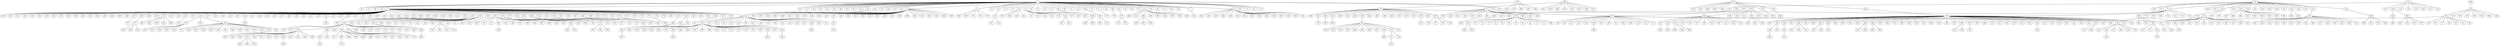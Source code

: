 graph {



	1 [height="0.05", level="1", pos="-212.56,-4733.77", width="0.05"];
	10 [level="5", pos="-392.85,-3047.82"];
	100 [level="5", pos="-8629.80,3453.91"];
	101 [level="2", pos="-8847.18,3378.76"];
	102 [level="4", pos="-6802.86,4473.80"];
	103 [height="0.05", level="1", pos="-6153.10,6937.11", width="0.05"];
	104 [height="0.05", level="1", pos="-6014.84,4728.76", width="0.05"];
	105 [level="5", pos="-7937.51,3413.40"];
	106 [level="4", pos="-8355.69,5630.92"];
	107 [level="5", pos="-9130.98,4287.27"];
	108 [level="2", pos="-6671.34,5303.92"];
	109 [height="0.05", level="1", pos="-7712.64,6612.32", width="0.05"];
	11 [height="0.05", level="1", pos="3022.58,-9598.16", width="0.05"];
	110 [level="4", pos="-7483.04,3549.37"];
	111 [height="0.05", level="1", pos="-7240.74,5854.63", width="0.05"];
	112 [height="0.05", level="1", pos="-3164.20,10621.41", width="0.05"];
	113 [height="0.05", level="1", pos="-1896.05,10585.86", width="0.05"];
	114 [height="0.05", level="1", pos="-4784.45,9989.57", width="0.05"];
	115 [level="2", pos="-2642.43,11942.78"];
	116 [level="5", pos="-3457.05,11820.62"];
	117 [level="5", pos="-3758.45,11608.81"];
	118 [level="5", pos="-4028.33,11173.63"];
	119 [level="5", pos="-2531.08,11669.32"];
	12 [level="5", pos="257.61,-2809.96"];
	120 [height="0.05", level="1", pos="-1054.66,11494.19", width="0.05"];
	121 [level="4", pos="-5076.48,3317.01"];
	122 [height="0.05", level="1", pos="-3830.86,4431.87", width="0.05"];
	123 [height="0.05", level="1", pos="-15279.58,1686.19", width="0.05"];
	124 [level="5", pos="-15356.21,-116.53"];
	125 [level="2", pos="-17264.12,-895.47"];
	126 [level="2", pos="-14440.82,534.33"];
	127 [level="5", pos="-15853.69,2774.18"];
	128 [level="2", pos="-14108.23,3242.74"];
	129 [height="0.05", level="1", pos="-13943.15,2532.05", width="0.05"];
	13 [level="5", pos="1632.41,-4704.18"];
	130 [level="5", pos="-16265.94,1063.22"];
	131 [level="2", pos="-16194.84,2340.31"];
	132 [level="5", pos="-14545.50,940.43"];
	134 [level="3", pos="-16210.88,2962.23"];
	136 [level="3", pos="-15087.88,3205.67"];
	137 [level="4", pos="-15512.05,456.64"];
	138 [level="4", pos="-16548.56,1003.15"];
	139 [level="2", pos="-15172.35,3412.64"];
	14 [height="0.05", level="1", pos="-3574.81,-3558.67", width="0.05"];
	140 [level="5", pos="-16214.66,1709.38"];
	141 [level="5", pos="-14398.73,2059.00"];
	142 [level="5", pos="-14561.62,2858.33"];
	143 [level="2", pos="-16750.37,1505.67"];
	145 [level="2", pos="-6546.91,8753.09"];
	146 [level="4", pos="-8579.68,7851.04"];
	147 [level="2", pos="-8368.51,6501.07"];
	148 [level="4", pos="-7363.92,7260.02"];
	149 [level="5", pos="-8641.25,7165.06"];
	15 [height="0.05", level="1", pos="-3430.23,-7738.92", width="0.05"];
	150 [level="5", pos="-9020.51,7560.69"];
	151 [height="0.05", level="1", pos="-8519.73,9082.43", width="0.05"];
	152 [height="0.05", level="1", pos="2233.03,5809.57", width="0.05"];
	153 [height="0.05", level="1", pos="3962.80,3750.52", width="0.05"];
	154 [level="5", pos="-1699.38,-1402.44"];
	155 [level="2", pos="-1187.31,3672.94"];
	156 [level="2", pos="1183.44,3805.99"];
	157 [level="5", pos="-1631.71,-723.96"];
	158 [level="5", pos="1556.15,1068.81"];
	159 [level="5", pos="-1111.87,503.26"];
	16 [level="2", pos="-173.34,-6927.60"];
	160 [height="0.05", level="1", pos="1886.03,3655.27", width="0.05"];
	162 [level="5", pos="-1991.13,-346.08"];
	163 [level="3", pos="579.86,-1098.41"];
	164 [level="2", pos="2088.69,516.30"];
	165 [level="4", pos="-770.70,1267.11"];
	166 [level="6", pos="-1771.05,-546.95"];
	167 [level="4", pos="-1421.41,373.06"];
	168 [height="0.05", level="1", pos="1892.89,4818.63", width="0.05"];
	169 [level="2", pos="636.88,-2234.69"];
	17 [height="0.05", level="1", pos="-1604.32,-2871.09", width="0.05"];
	170 [level="5", pos="-549.14,-1831.22"];
	171 [level="2", pos="-2730.88,152.26"];
	172 [level="2", pos="-1484.39,560.87"];
	173 [level="2", pos="2449.50,-784.13"];
	174 [height="0.05", level="1", pos="851.46,96.44", width="0.05"];
	175 [level="2", pos="-165.85,1035.03"];
	176 [level="4", pos="-951.24,555.52"];
	177 [level="5", pos="1460.81,-1068.77"];
	178 [level="4", pos="-91.55,872.72"];
	179 [level="2", pos="-1513.27,1659.93"];
	18 [level="5", pos="1144.19,-3086.39"];
	180 [level="5", pos="363.72,-1271.98"];
	181 [height="0.05", level="1", pos="-1194.76,5159.08", width="0.05"];
	182 [height="0.05", level="1", pos="-1021.31,4371.57", width="0.05"];
	183 [level="3", pos="688.87,-19.75"];
	184 [level="2", pos="-197.30,1844.04"];
	185 [level="2", pos="944.60,-402.16"];
	186 [level="2", pos="1705.60,2047.20"];
	187 [height="0.05", level="1", pos="453.76,323.50", width="0.05"];
	188 [height="0.05", level="1", pos="3003.52,3145.68", width="0.05"];
	189 [level="2", pos="1219.91,-2267.72"];
	19 [level="2", pos="-2434.55,-6214.49"];
	190 [level="5", pos="-922.12,1104.79"];
	191 [level="2", pos="608.19,-847.88"];
	192 [level="2", pos="1358.49,-79.10"];
	193 [level="2", pos="-1779.64,-530.29"];
	194 [level="2", pos="590.44,765.42"];
	195 [level="5", pos="-1441.25,-1085.06"];
	196 [level="2", pos="1120.01,-1852.22"];
	197 [level="5", pos="-402.36,1209.87"];
	198 [level="2", pos="-178.21,-1359.44"];
	199 [level="2", pos="-931.26,-1817.45"];
	2 [height="0.05", level="1", pos="-4595.82,-2729.44", width="0.05"];
	20 [height="0.05", level="1", pos="-2599.65,-5116.68", width="0.05"];
	200 [level="5", pos="-689.59,-1639.61"];
	201 [level="4", pos="-1743.53,219.39"];
	202 [level="5", pos="74.11,-1263.65"];
	203 [level="2", pos="-1006.74,455.56"];
	204 [level="3", pos="920.38,235.35"];
	205 [height="0.05", level="1", pos="1021.89,-963.11", width="0.05"];
	206 [level="2", pos="-856.36,1027.20"];
	207 [level="4", pos="-2546.13,-241.39"];
	208 [level="5", pos="-1244.52,-1604.20"];
	209 [level="3", pos="995.28,-239.03"];
	21 [level="2", pos="-2367.10,-4083.97"];
	210 [height="0.05", level="1", pos="3399.89,-413.85", width="0.05"];
	211 [level="5", pos="-1977.62,-1200.06"];
	212 [level="5", pos="-1227.22,-1529.50"];
	213 [level="2", pos="613.53,-1822.85"];
	214 [level="5", pos="-2214.59,860.40"];
	215 [level="5", pos="-387.66,-1848.63"];
	216 [height="0.05", level="1", pos="-1460.14,6012.54", width="0.05"];
	217 [level="5", pos="-1306.88,179.17"];
	218 [height="0.05", level="1", pos="-1328.25,1180.09", width="0.05"];
	219 [level="2", pos="834.77,-225.29"];
	22 [level="4", pos="-2211.35,-5549.16"];
	220 [level="5", pos="-94.51,1779.11"];
	221 [level="6", pos="36.74,-1689.67"];
	222 [level="5", pos="-1422.07,-1395.30"];
	223 [level="5", pos="532.16,-805.75"];
	224 [height="0.05", level="1", pos="579.07,-406.96", width="0.05"];
	225 [level="5", pos="455.43,315.25"];
	226 [level="5", pos="7.06,1129.09"];
	227 [level="4", pos="-374.44,1047.78"];
	228 [level="2", pos="-821.08,-2062.40"];
	229 [level="5", pos="328.85,822.28"];
	23 [height="0.05", level="1", pos="-1288.21,-9256.53", width="0.05"];
	230 [level="2", pos="-156.51,-1937.96"];
	231 [level="2", pos="-1229.81,284.46"];
	232 [height="0.05", level="1", pos="375.32,492.88", width="0.05"];
	233 [level="5", pos="-921.55,1876.38"];
	234 [level="5", pos="-2103.05,-19.15"];
	235 [level="4", pos="711.41,-488.70"];
	236 [height="0.05", level="1", pos="1679.44,214.44", width="0.05"];
	237 [level="3", pos="421.71,1160.64"];
	238 [level="5", pos="655.16,1820.73"];
	239 [level="2", pos="-1629.28,-990.49"];
	24 [level="2", pos="1630.33,-6145.67"];
	240 [level="4", pos="222.03,-1865.43"];
	241 [level="4", pos="-1346.96,-1339.70"];
	242 [level="5", pos="-1555.70,-655.22"];
	243 [level="2", pos="524.47,452.48"];
	244 [level="3", pos="1322.11,-1136.87"];
	245 [level="4", pos="460.69,952.29"];
	246 [level="5", pos="-1034.56,-1575.89"];
	247 [level="3", pos="829.74,343.04"];
	248 [height="0.05", level="1", pos="4329.94,1235.15", width="0.05"];
	249 [level="2", pos="-1722.86,-320.69"];
	25 [level="2", pos="1966.11,-5194.92"];
	250 [level="5", pos="-1019.59,643.07"];
	251 [level="3", pos="503.69,564.26"];
	252 [level="2", pos="-2377.51,-113.66"];
	254 [level="2", pos="-15837.79,7644.83"];
	255 [level="2", pos="-19512.50,7836.47"];
	256 [level="2", pos="-17490.89,5441.97"];
	257 [height="0.05", level="1", pos="-19564.39,9749.87", width="0.05"];
	258 [height="0.05", level="1", pos="-19916.71,5053.08", width="0.05"];
	259 [level="2", pos="-19036.18,5266.55"];
	26 [level="2", pos="-2627.35,-3549.66"];
	260 [level="2", pos="-16752.09,7778.36"];
	261 [level="2", pos="-18710.37,8449.22"];
	262 [height="0.05", level="1", pos="-17673.66,9224.20", width="0.05"];
	263 [level="5", pos="-18170.01,5470.08"];
	264 [level="2", pos="-17963.08,5291.27"];
	265 [level="2", pos="-20492.26,6749.94"];
	266 [level="4", pos="-16789.07,6801.77"];
	267 [height="0.05", level="1", pos="-20329.49,7367.57", width="0.05"];
	268 [level="5", pos="-17275.12,6145.57"];
	269 [level="5", pos="-19233.77,6064.50"];
	27 [level="2", pos="-1058.47,-3219.89"];
	270 [level="5", pos="-17053.71,7955.19"];
	271 [level="2", pos="-17608.70,8566.77"];
	272 [level="2", pos="-16609.48,6409.30"];
	273 [height="0.05", level="1", pos="-12671.82,-4953.51", width="0.05"];
	274 [level="2", pos="-10923.95,-5962.51"];
	275 [level="2", pos="-13473.27,-6087.09"];
	276 [level="2", pos="-13275.44,-3879.24"];
	277 [height="0.05", level="1", pos="-12460.61,-8188.07", width="0.05"];
	278 [level="5", pos="-13739.87,-5200.44"];
	279 [level="2", pos="-12313.05,-6133.18"];
	28 [height="0.05", level="1", pos="-2159.63,-2603.57", width="0.05"];
	280 [level="5", pos="-13710.44,-4538.77"];
	281 [height="0.05", level="1", pos="-12590.73,-1501.54", width="0.05"];
	282 [level="4", pos="-12254.15,-4615.77"];
	283 [height="0.05", level="1", pos="-14809.65,-4786.07", width="0.05"];
	284 [height="0.05", level="1", pos="-15833.80,11491.18", width="0.05"];
	285 [level="4", pos="-12420.21,9806.61"];
	286 [level="4", pos="-14202.03,8641.58"];
	288 [level="3", pos="-13053.56,10413.39"];
	289 [level="5", pos="-12022.70,8858.08"];
	29 [level="2", pos="2017.36,-3833.08"];
	290 [level="5", pos="-13737.90,10114.70"];
	291 [level="5", pos="-12248.72,9020.99"];
	292 [level="3", pos="-14496.86,8835.38"];
	293 [level="3", pos="-12537.18,8074.43"];
	294 [level="2", pos="-14748.71,9839.63"];
	295 [level="5", pos="-13011.11,9922.11"];
	296 [height="0.05", level="1", pos="-13774.12,11399.32", width="0.05"];
	297 [level="5", pos="-13485.94,8103.70"];
	298 [level="5", pos="-12419.17,8201.10"];
	299 [height="0.05", level="1", pos="3289.44,6734.63", width="0.05"];
	3 [height="0.05", level="1", pos="-339.55,6.82", width="0.05"];
	30 [height="0.05", level="1", pos="2131.86,-5908.78", width="0.05"];
	300 [level="5", pos="1497.13,5910.29"];
	301 [level="2", pos="3101.66,5718.74"];
	302 [level="2", pos="1976.47,6647.64"];
	303 [level="5", pos="-8552.95,-9218.87"];
	304 [height="0.05", level="1", pos="-9412.13,-9783.79", width="0.05"];
	305 [level="6", pos="-8480.50,-8862.03"];
	306 [level="2", pos="-10288.50,-7310.79"];
	307 [level="2", pos="-11452.84,-7071.33"];
	308 [level="4", pos="-12100.25,-6543.73"];
	309 [level="4", pos="-11220.45,-5474.94"];
	31 [level="2", pos="734.46,-2904.09"];
	310 [level="3", pos="-10583.79,-5636.36"];
	311 [level="4", pos="-10554.51,-6265.24"];
	313 [height="0.05", level="1", pos="-9805.74,-11769.67", width="0.05"];
	314 [level="2", pos="-10645.39,-11144.91"];
	315 [level="5", pos="-8474.19,-9448.20"];
	316 [level="5", pos="-8543.60,-10381.03"];
	317 [level="4", pos="-9159.06,-10834.45"];
	318 [level="5", pos="-10220.30,-9083.01"];
	319 [level="2", pos="-10775.02,-9539.83"];
	32 [height="0.05", level="1", pos="-1466.39,-7448.93", width="0.05"];
	320 [level="4", pos="-10358.19,-10560.61"];
	321 [level="5", pos="-9324.86,-8812.81"];
	322 [level="4", pos="-9428.53,-8712.64"];
	323 [level="2", pos="-8109.39,-10390.30"];
	324 [level="5", pos="4694.92,4482.16"];
	325 [height="0.05", level="1", pos="6723.38,1928.52", width="0.05"];
	326 [level="5", pos="5160.37,4022.24"];
	327 [level="5", pos="4351.78,4349.54"];
	328 [level="3", pos="5615.58,3373.89"];
	329 [level="2", pos="5088.96,2416.64"];
	33 [level="5", pos="827.91,-6035.25"];
	330 [level="2", pos="4118.77,2322.02"];
	331 [level="2", pos="5855.18,3217.96"];
	332 [level="4", pos="5419.78,3955.67"];
	333 [level="3", pos="3849.20,2664.72"];
	334 [level="4", pos="3675.62,4009.82"];
	335 [height="0.05", level="1", pos="5999.34,2542.88", width="0.05"];
	336 [level="2", pos="-10952.44,-1468.02"];
	337 [height="0.05", level="1", pos="-8130.88,-2566.37", width="0.05"];
	338 [level="2", pos="-10972.80,-595.50"];
	339 [level="2", pos="-12028.11,-1052.62"];
	34 [level="5", pos="-116.34,-6384.58"];
	340 [level="3", pos="-6296.03,-3024.91"];
	341 [level="3", pos="-5449.66,-3425.82"];
	342 [level="2", pos="-39.77,4945.65"];
	343 [level="2", pos="251.39,5517.38"];
	344 [level="2", pos="-6800.27,9856.17"];
	345 [level="5", pos="-5687.89,8329.41"];
	346 [level="4", pos="-5914.20,9601.04"];
	347 [level="5", pos="-7040.56,7935.74"];
	348 [level="3", pos="-7484.33,9289.52"];
	349 [level="6", pos="-6329.97,7751.27"];
	35 [height="0.05", level="1", pos="-3864.25,-4665.29", width="0.05"];
	350 [level="5", pos="-6107.33,9788.80"];
	351 [level="5", pos="-6166.68,7796.95"];
	352 [level="5", pos="-7241.95,8751.35"];
	353 [level="5", pos="-6922.01,9687.23"];
	354 [level="6", pos="-5626.84,8714.48"];
	355 [level="2", pos="5971.46,7966.83"];
	356 [level="5", pos="6928.16,6447.02"];
	357 [level="4", pos="5636.03,9629.85"];
	358 [level="4", pos="4572.38,8423.90"];
	359 [level="5", pos="6825.97,6481.97"];
	36 [height="0.05", level="1", pos="-4086.70,-6042.72", width="0.05"];
	360 [level="2", pos="7458.68,7082.15"];
	362 [level="4", pos="6108.16,6555.25"];
	363 [level="5", pos="6531.05,9299.18"];
	364 [level="4", pos="4916.25,9285.59"];
	365 [level="5", pos="5526.63,6943.91"];
	366 [level="5", pos="6229.67,6403.94"];
	367 [level="2", pos="4351.03,8597.74"];
	368 [level="5", pos="6432.30,9409.69"];
	369 [level="2", pos="7347.31,8942.95"];
	37 [height="0.05", level="1", pos="2553.22,-4530.67", width="0.05"];
	370 [level="3", pos="7289.80,7064.10"];
	371 [level="6", pos="4885.36,7666.86"];
	372 [level="5", pos="7177.68,8107.30"];
	373 [level="5", pos="5042.75,7546.80"];
	374 [level="2", pos="5391.73,10004.94"];
	375 [level="5", pos="4954.70,9075.20"];
	376 [level="2", pos="7507.66,8384.33"];
	377 [level="2", pos="-231.71,-10436.93"];
	378 [level="4", pos="216.68,-10574.30"];
	379 [level="2", pos="574.64,-10485.66"];
	38 [level="5", pos="1331.45,-3649.72"];
	380 [height="0.05", level="1", pos="291.60,6802.82", width="0.05"];
	381 [height="0.05", level="1", pos="1228.04,7569.55", width="0.05"];
	382 [level="3", pos="1034.96,7047.78"];
	383 [level="5", pos="-3439.61,-10637.79"];
	384 [level="5", pos="-2284.08,-12864.37"];
	385 [level="6", pos="-2967.42,-12815.10"];
	386 [level="5", pos="-1508.49,-12799.73"];
	387 [height="0.05", level="1", pos="-1907.39,-14013.99", width="0.05"];
	388 [level="2", pos="-165.17,-11180.19"];
	389 [height="0.05", level="1", pos="683.28,-11764.46", width="0.05"];
	39 [level="5", pos="-1522.22,-6445.53"];
	390 [level="2", pos="-3339.15,-13174.04"];
	391 [level="5", pos="-990.89,-12274.47"];
	392 [level="5", pos="-3973.90,-12016.33"];
	393 [level="5", pos="-2488.75,-9791.87"];
	394 [height="0.05", level="1", pos="-4557.91,-13429.64", width="0.05"];
	395 [level="5", pos="-416.61,-11140.64"];
	396 [level="4", pos="-1485.05,-10472.69"];
	397 [level="3", pos="-2387.99,-9946.14"];
	398 [level="2", pos="-3300.28,-9632.52"];
	399 [level="2", pos="-3998.06,-12772.58"];
	4 [height="0.05", level="1", pos="-2279.96,-11502.57", width="0.05"];
	40 [level="3", pos="-2037.70,-3256.15"];
	400 [height="0.05", level="1", pos="-35.18,-13199.02", width="0.05"];
	401 [level="2", pos="-1419.19,-13227.93"];
	402 [level="4", pos="-3133.68,-9765.76"];
	403 [level="5", pos="-1231.44,-10332.12"];
	404 [level="6", pos="-677.58,-10675.12"];
	405 [level="2", pos="-272.23,-11822.44"];
	406 [level="6", pos="-3982.36,-11944.64"];
	407 [level="2", pos="-4544.18,-10999.60"];
	408 [level="5", pos="-777.89,-10657.00"];
	409 [level="6", pos="-3483.72,-10487.02"];
	41 [height="0.05", level="1", pos="-555.98,-7319.21", width="0.05"];
	410 [level="4", pos="-3920.18,-11284.90"];
	411 [level="2", pos="-4226.97,5914.50"];
	412 [level="4", pos="-4801.83,5293.03"];
	413 [level="3", pos="-4830.75,5460.15"];
	414 [level="4", pos="-3043.20,3864.74"];
	415 [level="6", pos="-4969.85,4465.23"];
	416 [level="5", pos="-2886.58,4488.49"];
	417 [height="0.05", level="1", pos="-3536.18,6293.93", width="0.05"];
	418 [level="5", pos="-5097.92,4307.66"];
	419 [level="5", pos="-3668.07,3376.29"];
	42 [height="0.05", level="1", pos="-3183.53,-5113.60", width="0.05"];
	420 [level="5", pos="-3016.89,4855.44"];
	421 [level="5", pos="-4309.75,5932.46"];
	424 [level="5", pos="-4633.80,2874.15"];
	425 [level="5", pos="-3471.72,5507.52"];
	427 [level="4", pos="-4488.80,2975.75"];
	428 [level="2", pos="-2712.25,5221.83"];
	429 [level="4", pos="-3793.79,3030.88"];
	43 [height="0.05", level="1", pos="-2555.98,-4461.03", width="0.05"];
	431 [level="4", pos="-4976.57,3546.83"];
	432 [level="6", pos="4967.89,-6831.37"];
	433 [level="5", pos="-16557.67,11552.86"];
	434 [level="4", pos="-16641.60,11673.13"];
	435 [level="5", pos="-16253.68,12315.35"];
	436 [level="5", pos="-14949.72,11480.62"];
	437 [level="6", pos="-16006.10,10854.48"];
	438 [level="5", pos="-15089.08,11913.57"];
	439 [level="5", pos="-15836.26,10759.71"];
	44 [height="0.05", level="1", pos="-758.04,-8216.08", width="0.05"];
	440 [level="6", pos="-15802.15,12375.71"];
	442 [level="6", pos="7314.69,6311.64"];
	443 [level="2", pos="-18026.87,1290.00"];
	444 [level="6", pos="-17963.67,2362.20"];
	445 [level="4", pos="-17800.90,2637.55"];
	446 [level="5", pos="-16715.39,2152.01"];
	447 [level="6", pos="-19201.31,1852.62"];
	448 [level="5", pos="-18921.75,1820.61"];
	449 [level="5", pos="-17027.31,2597.29"];
	45 [height="0.05", level="1", pos="-5732.17,989.66", width="0.05"];
	450 [level="4", pos="-19252.25,674.07"];
	451 [level="4", pos="-18134.06,302.63"];
	452 [level="5", pos="-18628.99,2210.27"];
	453 [level="2", pos="-19896.57,1242.04"];
	454 [level="5", pos="-19542.10,1338.92"];
	455 [level="5", pos="-17165.19,2531.22"];
	456 [level="5", pos="-18865.75,693.93"];
	457 [level="4", pos="-17725.66,628.18"];
	458 [level="5", pos="-17039.83,876.72"];
	459 [level="5", pos="-22594.28,5257.14"];
	46 [height="0.05", level="1", pos="2839.95,-6827.71", width="0.05"];
	460 [level="5", pos="-22670.64,5102.03"];
	461 [level="2", pos="-22502.90,6408.43"];
	462 [level="2", pos="8539.23,-1645.98"];
	463 [level="2", pos="11407.34,-823.60"];
	464 [level="3", pos="8336.88,-3051.71"];
	465 [level="4", pos="9459.80,-2436.75"];
	466 [level="4", pos="6451.39,-1816.75"];
	467 [level="3", pos="8927.31,535.10"];
	468 [level="5", pos="7636.86,-1976.06"];
	469 [level="5", pos="9101.88,-548.99"];
	47 [level="2", pos="-2036.65,-2378.21"];
	470 [level="5", pos="10082.61,-1916.80"];
	471 [level="2", pos="9941.30,-1702.08"];
	472 [level="5", pos="8600.01,-2596.77"];
	473 [level="2", pos="9536.92,-639.55"];
	474 [level="2", pos="9969.37,-2618.64"];
	475 [level="5", pos="8090.51,-595.06"];
	476 [level="5", pos="9418.86,-849.41"];
	477 [level="3", pos="8151.04,-398.45"];
	478 [level="2", pos="-14817.30,7317.10"];
	479 [level="4", pos="-15353.44,7916.94"];
	48 [height="0.05", level="1", pos="4228.52,-3718.98", width="0.05"];
	480 [level="6", pos="-15984.76,6575.22"];
	481 [level="6", pos="-15882.55,7825.16"];
	482 [level="4", pos="-15165.95,6698.17"];
	483 [level="2", pos="-8781.89,-309.30"];
	484 [level="4", pos="-7042.26,-5074.88"];
	485 [level="5", pos="-6698.18,-914.79"];
	486 [level="2", pos="-6781.62,-4698.15"];
	487 [height="0.05", level="1", pos="-11578.56,-1865.90", width="0.05"];
	488 [level="2", pos="-8086.78,272.05"];
	489 [level="4", pos="-6750.96,-3986.86"];
	49 [level="3", pos="753.83,-2737.23"];
	490 [level="4", pos="-10032.61,-3185.75"];
	491 [level="5", pos="-9025.21,-1174.47"];
	492 [height="0.05", level="1", pos="-5582.50,-2081.37", width="0.05"];
	493 [level="2", pos="-5854.10,-1496.53"];
	494 [height="0.05", level="1", pos="-10890.47,-3630.13", width="0.05"];
	495 [level="6", pos="-7550.30,-4175.69"];
	496 [level="5", pos="-6157.39,-1716.24"];
	497 [level="2", pos="-5927.38,-2539.31"];
	498 [level="5", pos="-9491.47,-1507.79"];
	499 [level="2", pos="-7650.63,-235.89"];
	5 [level="2", pos="-752.06,-2619.86"];
	50 [height="0.05", level="1", pos="-3346.03,-2785.16", width="0.05"];
	500 [level="3", pos="-6292.16,-2968.45"];
	501 [level="5", pos="-9592.71,-3634.80"];
	502 [height="0.05", level="1", pos="-8463.31,-5318.66", width="0.05"];
	503 [height="0.05", level="1", pos="-10386.46,-1598.79", width="0.05"];
	504 [height="0.05", level="1", pos="-5677.24,-4238.02", width="0.05"];
	505 [level="4", pos="-9333.63,-4092.25"];
	506 [height="0.05", level="1", pos="-4986.14,-4825.74", width="0.05"];
	507 [height="0.05", level="1", pos="-9860.59,-5059.91", width="0.05"];
	508 [level="4", pos="-8679.53,-422.18"];
	509 [height="0.05", level="1", pos="-5766.65,-2588.93", width="0.05"];
	51 [height="0.05", level="1", pos="-2838.51,-6604.49", width="0.05"];
	510 [level="5", pos="-7935.31,-4318.88"];
	511 [level="5", pos="-8845.78,-4356.37"];
	512 [level="2", pos="-6330.11,-4288.61"];
	513 [height="0.05", level="1", pos="-6844.21,-164.52", width="0.05"];
	514 [level="2", pos="-9100.23,-4726.79"];
	515 [height="0.05", level="1", pos="-6842.71,-4510.97", width="0.05"];
	516 [height="0.05", level="1", pos="-8007.09,-6395.48", width="0.05"];
	517 [level="2", pos="-10412.85,-2572.73"];
	518 [level="2", pos="-6192.06,-3454.34"];
	519 [level="2", pos="-6919.35,-441.11"];
	52 [height="0.05", level="1", pos="-2518.43,-2948.61", width="0.05"];
	520 [level="5", pos="-8195.03,-506.39"];
	521 [level="4", pos="-8464.62,-4616.49"];
	522 [height="0.05", level="1", pos="-10296.02,-604.16", width="0.05"];
	523 [level="5", pos="-7670.24,-788.24"];
	524 [level="5", pos="-6526.19,-809.22"];
	525 [level="2", pos="-10029.46,-3802.53"];
	526 [level="5", pos="-6357.60,-1246.60"];
	527 [level="5", pos="-6067.86,-2106.68"];
	528 [level="2", pos="-6291.90,-1255.35"];
	529 [level="5", pos="-9965.10,-2665.44"];
	53 [level="4", pos="130.96,-3045.19"];
	530 [level="6", pos="-20291.59,9950.43"];
	532 [level="4", pos="-9225.26,8518.83"];
	535 [level="5", pos="-1992.88,-1487.95"];
	536 [height="0.05", level="1", pos="2511.30,9452.56", width="0.05"];
	537 [level="4", pos="1373.83,9453.32"];
	538 [level="5", pos="3498.56,9350.33"];
	539 [level="2", pos="1995.65,10948.84"];
	54 [height="0.05", level="1", pos="-1068.80,-3126.70", width="0.05"];
	540 [level="6", pos="2362.53,8427.53"];
	541 [level="3", pos="1335.76,9296.18"];
	542 [level="2", pos="3836.10,9859.15"];
	543 [level="4", pos="2391.81,10679.49"];
	544 [height="0.05", level="1", pos="3750.87,7897.84", width="0.05"];
	545 [level="2", pos="3720.16,8927.20"];
	546 [level="3", pos="2207.24,8362.80"];
	547 [level="3", pos="3453.48,10558.80"];
	548 [level="2", pos="3312.85,8250.31"];
	549 [level="5", pos="3295.71,10539.37"];
	55 [height="0.05", level="1", pos="2067.83,-2930.42", width="0.05"];
	551 [level="5", pos="1842.04,10241.48"];
	552 [level="4", pos="-1965.33,6385.50"];
	553 [level="5", pos="-2268.29,6128.03"];
	554 [level="6", pos="-2390.53,6995.58"];
	555 [level="5", pos="-1296.92,6789.95"];
	556 [level="4", pos="-2485.09,6191.54"];
	557 [level="5", pos="-2088.58,7213.68"];
	558 [level="4", pos="4563.38,-3749.32"];
	56 [level="2", pos="-3362.65,-4733.61"];
	561 [level="6", pos="4841.62,-3657.69"];
	562 [level="5", pos="4973.68,-3057.36"];
	563 [level="5", pos="-13713.65,-6648.73"];
	564 [level="4", pos="-1911.72,3026.59"];
	565 [level="5", pos="-1067.47,3254.24"];
	566 [level="6", pos="-1508.91,4501.29"];
	567 [level="4", pos="-2426.73,3518.83"];
	568 [level="6", pos="-2318.75,4150.43"];
	569 [level="4", pos="-1572.81,2821.29"];
	57 [level="2", pos="-1881.24,-6780.27"];
	570 [level="5", pos="-2466.54,3629.64"];
	571 [level="6", pos="-2129.80,4173.43"];
	574 [level="6", pos="-7583.61,-13162.42"];
	575 [level="5", pos="-15203.73,-707.19"];
	577 [level="4", pos="-1037.49,-2525.51"];
	578 [level="6", pos="-15432.83,-340.32"];
	579 [level="6", pos="-14605.02,-67.06"];
	58 [level="3", pos="-872.56,-3038.95"];
	581 [level="5", pos="-5525.33,-5420.68"];
	583 [level="4", pos="-17749.74,-171.37"];
	584 [level="6", pos="-17950.43,-1210.39"];
	585 [level="5", pos="-16910.43,-28.90"];
	586 [level="5", pos="-17101.93,-1573.74"];
	587 [level="5", pos="-16461.85,-681.66"];
	588 [level="4", pos="-18090.66,-941.23"];
	589 [level="5", pos="-17481.79,-1732.97"];
	59 [height="0.05", level="1", pos="3068.45,-3572.21", width="0.05"];
	590 [level="6", pos="-16621.65,-1407.70"];
	591 [level="2", pos="-18175.35,-462.61"];
	592 [level="4", pos="4758.52,-5656.86"];
	593 [level="6", pos="5533.35,-5945.84"];
	595 [level="5", pos="6582.44,-6983.41"];
	596 [level="5", pos="6266.86,-5956.16"];
	597 [level="2", pos="6977.74,-6368.93"];
	598 [level="4", pos="6254.99,-7216.02"];
	599 [level="2", pos="6675.39,-5826.99"];
	6 [height="0.05", level="1", pos="5722.00,-6407.74", width="0.05"];
	60 [level="3", pos="1279.09,-3015.79"];
	600 [level="5", pos="5302.90,-7202.04"];
	601 [level="3", pos="-527.85,-2430.31"];
	602 [level="5", pos="866.62,4833.48"];
	603 [level="6", pos="1052.63,4647.84"];
	604 [level="2", pos="-62.58,3710.54"];
	605 [level="5", pos="487.54,3334.17"];
	606 [level="5", pos="1055.86,3444.07"];
	607 [level="5", pos="439.14,4354.36"];
	608 [level="2", pos="183.12,3920.42"];
	609 [level="5", pos="-12025.87,9912.11"];
	61 [level="2", pos="-3767.41,-2058.24"];
	610 [level="5", pos="-4021.60,-3762.65"];
	611 [level="5", pos="-4187.96,-3958.85"];
	613 [level="6", pos="-3792.62,-4056.32"];
	615 [level="3", pos="11979.49,845.08"];
	616 [level="5", pos="12295.45,-427.70"];
	617 [level="2", pos="12635.98,-1022.52"];
	618 [level="5", pos="10731.48,40.30"];
	619 [level="5", pos="10317.70,-563.92"];
	62 [level="5", pos="-5413.93,-2631.25"];
	620 [level="4", pos="10948.56,313.21"];
	621 [level="4", pos="11736.47,-1621.17"];
	622 [level="5", pos="11935.31,-1559.78"];
	623 [level="5", pos="10851.10,-1353.70"];
	624 [level="5", pos="10352.52,-465.27"];
	625 [level="5", pos="12134.60,-277.66"];
	626 [level="5", pos="11230.68,399.75"];
	628 [level="3", pos="-1462.06,12881.43"];
	629 [level="3", pos="-1437.10,12467.42"];
	63 [height="0.05", level="1", pos="-5123.00,-170.27", width="0.05"];
	631 [level="3", pos="8789.63,-3394.73"];
	632 [level="3", pos="7479.71,-3374.23"];
	633 [level="2", pos="-20209.25,8411.83"];
	634 [level="6", pos="920.71,-7879.50"];
	635 [level="5", pos="-82.34,-9427.51"];
	636 [level="6", pos="812.68,-9923.72"];
	638 [level="6", pos="1898.28,-9283.98"];
	64 [level="3", pos="-4012.39,-2484.81"];
	640 [level="5", pos="1593.79,-9920.77"];
	641 [level="6", pos="1554.95,-8310.00"];
	642 [level="5", pos="-544.78,-8860.97"];
	643 [level="6", pos="1792.10,-9119.88"];
	644 [level="5", pos="507.64,-9799.76"];
	645 [level="5", pos="256.79,-8255.29"];
	647 [level="5", pos="1499.41,-9918.21"];
	649 [level="4", pos="-126.33,-8184.90"];
	65 [level="2", pos="-4627.95,-3718.95"];
	650 [level="6", pos="-415.92,-8782.52"];
	651 [level="5", pos="1563.51,-8147.77"];
	652 [level="4", pos="-316.75,-9419.97"];
	654 [level="6", pos="-11248.42,-7490.41"];
	655 [level="5", pos="-10302.24,-7758.26"];
	656 [level="5", pos="-9862.76,-7101.63"];
	657 [level="5", pos="5031.10,-5036.01"];
	658 [level="6", pos="3990.68,-5614.92"];
	659 [level="4", pos="5183.51,-5187.09"];
	66 [height="0.05", level="1", pos="-6457.07,1018.56", width="0.05"];
	660 [level="4", pos="-12347.44,2104.38"];
	661 [level="4", pos="-12918.37,2357.42"];
	662 [level="5", pos="-12348.91,2439.49"];
	663 [level="5", pos="-12810.56,1614.88"];
	664 [level="6", pos="2007.39,1448.39"];
	665 [level="4", pos="5465.54,-1828.63"];
	666 [level="5", pos="6272.96,-2436.85"];
	667 [level="5", pos="5711.53,-1602.78"];
	668 [level="5", pos="6343.03,-1086.65"];
	669 [level="5", pos="6780.44,-1188.57"];
	67 [height="0.05", level="1", pos="-4733.38,-834.35", width="0.05"];
	670 [level="5", pos="6006.33,-2493.46"];
	671 [level="5", pos="7009.95,-2109.43"];
	673 [level="5", pos="-4804.22,-10633.86"];
	674 [level="5", pos="-5103.93,-10364.66"];
	675 [level="6", pos="-15626.70,-854.00"];
	677 [level="5", pos="-1359.22,-2037.81"];
	678 [level="5", pos="-1085.58,-2224.21"];
	679 [level="5", pos="-1674.15,-1887.09"];
	68 [height="0.05", level="1", pos="-4256.48,-1371.15", width="0.05"];
	680 [level="6", pos="-1186.04,-2330.63"];
	681 [level="5", pos="11428.56,1478.62"];
	682 [level="4", pos="12409.94,789.54"];
	683 [level="3", pos="12292.12,1476.16"];
	684 [level="5", pos="-10940.47,-11124.41"];
	685 [level="6", pos="-10208.82,-12319.05"];
	686 [level="5", pos="-11090.06,-11474.76"];
	689 [level="4", pos="2589.92,7231.45"];
	69 [height="0.05", level="1", pos="-11830.58,4321.85", width="0.05"];
	690 [level="5", pos="3364.53,6730.13"];
	692 [level="5", pos="2494.96,7259.45"];
	694 [level="2", pos="2876.79,-7815.91"];
	695 [level="2", pos="3828.55,-8270.87"];
	696 [level="5", pos="4480.53,-7276.54"];
	699 [level="5", pos="-405.43,8116.23"];
	7 [level="3", pos="-763.96,-2435.23"];
	70 [height="0.05", level="1", pos="-18171.76,6883.96", width="0.05"];
	701 [level="6", pos="8508.10,137.66"];
	702 [level="5", pos="8899.09,1112.48"];
	703 [level="5", pos="8670.96,1111.05"];
	704 [level="5", pos="9876.29,111.36"];
	706 [level="5", pos="9573.33,914.32"];
	707 [level="4", pos="-10443.50,1594.88"];
	708 [level="5", pos="-10485.87,785.22"];
	709 [level="5", pos="-11177.42,2207.14"];
	71 [height="0.05", level="1", pos="-13486.52,9070.66", width="0.05"];
	710 [level="6", pos="-11363.01,376.57"];
	712 [level="6", pos="-10473.23,1698.72"];
	713 [level="5", pos="-11965.26,1942.56"];
	714 [level="5", pos="-11895.16,523.93"];
	715 [level="3", pos="-21644.67,5106.82"];
	716 [level="5", pos="-21926.09,4736.72"];
	717 [level="5", pos="-21017.93,4383.23"];
	718 [level="5", pos="2325.72,3214.18"];
	719 [level="6", pos="2005.99,2976.56"];
	72 [height="0.05", level="1", pos="-11248.42,1237.80", width="0.05"];
	720 [level="5", pos="2581.19,3957.27"];
	721 [level="6", pos="1566.97,3653.93"];
	723 [level="6", pos="1927.84,4227.66"];
	724 [level="5", pos="2498.16,4163.63"];
	725 [level="5", pos="-1545.64,9007.48"];
	728 [level="6", pos="-8097.12,-6586.69"];
	729 [level="5", pos="-12969.09,2584.22"];
	73 [level="2", pos="-11301.55,2919.70"];
	730 [level="5", pos="-13429.72,1706.05"];
	731 [level="5", pos="-13347.63,2376.22"];
	733 [level="6", pos="-6449.58,-482.51"];
	734 [level="6", pos="-9830.19,-5318.18"];
	735 [level="6", pos="-22646.36,7057.99"];
	736 [level="5", pos="-19126.16,9812.28"];
	737 [level="5", pos="-19535.46,10293.13"];
	738 [level="6", pos="-20382.46,9233.87"];
	739 [level="6", pos="-3249.47,-2547.66"];
	74 [level="3", pos="-12909.59,3799.75"];
	740 [level="5", pos="6112.18,1292.91"];
	741 [level="5", pos="6822.10,1264.35"];
	742 [level="5", pos="6771.75,2322.34"];
	744 [level="5", pos="7215.70,1807.39"];
	75 [height="0.05", level="1", pos="-10584.86,6094.72", width="0.05"];
	750 [level="6", pos="-6147.81,-4937.90"];
	751 [level="5", pos="-6920.84,-5674.40"];
	752 [level="6", pos="-7205.21,-5331.38"];
	755 [level="5", pos="-823.44,9705.97"];
	756 [level="6", pos="-1454.30,2220.94"];
	757 [level="5", pos="-3091.11,-302.63"];
	758 [level="5", pos="2006.64,2907.57"];
	759 [level="6", pos="2454.01,3403.92"];
	76 [level="2", pos="-10803.51,5144.61"];
	760 [level="5", pos="2634.15,3506.31"];
	762 [level="6", pos="4189.11,7975.89"];
	764 [level="6", pos="-5801.97,3574.54"];
	767 [level="6", pos="3542.71,-9643.43"];
	768 [level="5", pos="2910.06,-10297.69"];
	769 [level="4", pos="3591.49,-9818.77"];
	77 [height="0.05", level="1", pos="-11945.54,6342.64", width="0.05"];
	770 [level="5", pos="2932.21,-9009.52"];
	771 [level="6", pos="2252.45,-10024.78"];
	775 [level="6", pos="2639.19,253.10"];
	776 [level="5", pos="5199.36,-1901.65"];
	779 [level="5", pos="-18874.66,4816.55"];
	78 [level="5", pos="-10818.97,4114.03"];
	781 [level="5", pos="-0.69,3782.62"];
	782 [level="5", pos="-80.32,3281.57"];
	785 [level="6", pos="2180.34,198.37"];
	786 [level="6", pos="7709.10,-4949.71"];
	787 [level="5", pos="-13026.44,3083.71"];
	788 [level="5", pos="-1946.23,2935.11"];
	789 [level="6", pos="-16555.50,7977.33"];
	79 [height="0.05", level="1", pos="-14052.93,4588.06", width="0.05"];
	791 [level="6", pos="-5370.13,-3337.76"];
	795 [level="6", pos="-11618.80,-2950.14"];
	796 [level="6", pos="-11853.41,-2227.47"];
	797 [level="6", pos="-8008.14,466.74"];
	798 [level="5", pos="-7708.81,9373.73"];
	8 [level="4", pos="-1233.99,-6734.18"];
	80 [level="2", pos="-10282.52,2712.15"];
	800 [level="6", pos="-18591.52,8805.61"];
	802 [level="5", pos="2455.14,4535.04"];
	803 [level="6", pos="2253.42,5210.41"];
	807 [level="6", pos="-3833.91,-7809.33"];
	809 [level="5", pos="-3606.05,-7372.38"];
	81 [level="4", pos="-12833.71,5016.36"];
	810 [level="5", pos="-3428.94,-8334.48"];
	811 [level="5", pos="-2857.93,-8162.88"];
	815 [level="5", pos="1878.66,11165.47"];
	819 [level="5", pos="-21097.79,4247.16"];
	82 [level="2", pos="-10383.76,2979.15"];
	820 [level="6", pos="-12023.51,-217.55"];
	822 [level="5", pos="-14290.54,3596.53"];
	823 [level="6", pos="-13761.53,3429.31"];
	824 [level="6", pos="-6239.78,3074.23"];
	825 [level="6", pos="3519.60,-6424.34"];
	826 [level="6", pos="-13414.30,-2888.91"];
	83 [height="0.05", level="1", pos="-9159.05,9902.66", width="0.05"];
	830 [level="2", pos="-23955.94,6485.09"];
	833 [level="4", pos="-23098.74,5554.14"];
	836 [level="5", pos="-1557.09,-1740.07"];
	837 [level="5", pos="-5717.48,-1749.89"];
	839 [level="5", pos="-5747.22,-1032.45"];
	84 [level="5", pos="-12547.92,3404.30"];
	841 [level="5", pos="-2105.88,-1356.37"];
	843 [level="6", pos="4770.66,9457.14"];
	848 [level="5", pos="-10823.21,-4117.50"];
	849 [level="5", pos="-11095.41,-3787.75"];
	85 [height="0.05", level="1", pos="-3808.43,7884.30", width="0.05"];
	856 [level="6", pos="1802.66,-1385.93"];
	86 [level="2", pos="-3719.71,7109.51"];
	860 [level="5", pos="2734.24,-1072.31"];
	862 [level="5", pos="-12355.12,12106.43"];
	863 [level="2", pos="-13184.54,12211.77"];
	868 [level="2", pos="-254.51,11537.92"];
	869 [level="4", pos="-310.77,11992.41"];
	87 [level="5", pos="-3357.17,7723.44"];
	870 [level="5", pos="-649.46,10830.89"];
	871 [level="2", pos="488.19,12116.20"];
	872 [level="2", pos="457.37,11099.46"];
	873 [level="5", pos="-942.35,9685.95"];
	874 [level="5", pos="-2650.24,1143.42"];
	875 [level="3", pos="-23669.39,6628.55"];
	88 [height="0.05", level="1", pos="-5241.00,8603.14", width="0.05"];
	886 [level="3", pos="-17418.62,4220.21"];
	889 [level="3", pos="-17176.11,3707.48"];
	89 [level="3", pos="-4380.37,8776.15"];
	893 [level="5", pos="-15636.58,9611.69"];
	899 [level="5", pos="-2788.11,-836.88"];
	9 [height="0.05", level="1", pos="876.18,-8837.94", width="0.05"];
	90 [height="0.05", level="1", pos="-763.07,8946.12", width="0.05"];
	903 [level="6", pos="-528.33,4875.52"];
	908 [level="6", pos="-6115.11,5186.73"];
	91 [level="5", pos="-4861.23,7870.86"];
	911 [level="6", pos="1760.76,2379.92"];
	915 [level="3", pos="-16691.15,4532.72"];
	92 [height="0.05", level="1", pos="-3545.86,9297.56", width="0.05"];
	93 [height="0.05", level="1", pos="-6063.25,3581.01", width="0.05"];
	930 [level="6", pos="10778.47,601.92"];
	936 [level="6", pos="-4781.86,-5280.99"];
	94 [height="0.05", level="1", pos="-2667.74,8915.60", width="0.05"];
	941 [level="5", pos="-7072.68,884.89"];
	943 [level="5", pos="-1912.25,5750.52"];
	944 [level="5", pos="-21833.26,6788.69"];
	947 [level="3", pos="26.63,9475.61"];
	948 [level="5", pos="-21446.77,5796.61"];
	949 [level="2", pos="-23856.16,5926.98"];
	95 [height="0.05", level="1", pos="-8040.90,4477.92", width="0.05"];
	950 [level="4", pos="-22997.40,7266.68"];
	951 [level="4", pos="-21497.48,5923.59"];
	953 [level="6", pos="173.03,9149.53"];
	954 [height="0.05", level="1", pos="-921.31,7758.97", width="0.05"];
	955 [level="5", pos="-1121.46,8162.26"];
	957 [level="6", pos="604.48,5976.72"];
	96 [height="0.05", level="1", pos="-7770.90,7445.17", width="0.05"];
	966 [level="5", pos="-2581.52,-1039.85"];
	967 [level="5", pos="-2260.06,-610.71"];
	969 [level="5", pos="-2542.02,-714.61"];
	97 [level="5", pos="-8892.29,5001.14"];
	975 [level="2", pos="-12791.83,13002.17"];
	979 [level="5", pos="-17339.28,3650.50"];
	98 [height="0.05", level="1", pos="-6135.74,5883.36", width="0.05"];
	980 [level="5", pos="-2580.29,5571.62"];
	981 [level="5", pos="-6661.35,690.73"];
	984 [level="5", pos="-5869.98,-869.82"];
	986 [level="5", pos="-16040.98,3886.78"];
	99 [height="0.05", level="1", pos="-9706.29,4755.94", width="0.05"];
	3 -- 174 [ ];
	3 -- 175 [ ];
	3 -- 176 [ ];
	3 -- 177 [ ];
	3 -- 178 [ ];
	3 -- 179 [ ];
	3 -- 180 [ ];
	3 -- 181 [ ];
	3 -- 182 [ ];
	3 -- 183 [ ];
	1 -- 19 [ ];
	3 -- 184 [ ];
	3 -- 185 [ ];
	3 -- 186 [ ];
	3 -- 187 [ ];
	3 -- 188 [ ];
	3 -- 189 [ ];
	3 -- 190 [ ];
	3 -- 191 [ ];
	3 -- 192 [ ];
	3 -- 193 [ ];
	1 -- 2 [ ];
	3 -- 194 [ ];
	3 -- 195 [ ];
	3 -- 196 [ ];
	3 -- 197 [ ];
	3 -- 198 [ ];
	3 -- 199 [ ];
	3 -- 200 [ ];
	3 -- 201 [ ];
	3 -- 202 [ ];
	3 -- 203 [ ];
	1 -- 20 [ ];
	3 -- 204 [ ];
	3 -- 205 [ ];
	3 -- 206 [ ];
	3 -- 207 [ ];
	3 -- 208 [ ];
	3 -- 209 [ ];
	3 -- 210 [ ];
	3 -- 211 [ ];
	3 -- 212 [ ];
	3 -- 213 [ ];
	1 -- 21 [ ];
	3 -- 214 [ ];
	3 -- 215 [ ];
	3 -- 216 [ ];
	3 -- 217 [ ];
	3 -- 218 [ ];
	3 -- 219 [ ];
	3 -- 220 [ ];
	3 -- 222 [ ];
	3 -- 223 [ ];
	3 -- 224 [ ];
	1 -- 22 [ ];
	3 -- 225 [ ];
	3 -- 226 [ ];
	3 -- 227 [ ];
	3 -- 228 [ ];
	3 -- 229 [ ];
	3 -- 230 [ ];
	3 -- 231 [ ];
	3 -- 232 [ ];
	3 -- 233 [ ];
	3 -- 234 [ ];
	1 -- 23 [ ];
	3 -- 235 [ ];
	3 -- 236 [ ];
	3 -- 237 [ ];
	3 -- 238 [ ];
	3 -- 239 [ ];
	3 -- 240 [ ];
	3 -- 241 [ ];
	3 -- 242 [ ];
	3 -- 243 [ ];
	3 -- 244 [ ];
	1 -- 24 [ ];
	3 -- 245 [ ];
	3 -- 246 [ ];
	3 -- 247 [ ];
	3 -- 248 [ ];
	3 -- 249 [ ];
	3 -- 250 [ ];
	3 -- 251 [ ];
	3 -- 252 [ ];
	3 -- 166 [ ];
	3 -- 221 [ ];
	1 -- 25 [ ];
	4 -- 383 [ ];
	4 -- 384 [ ];
	4 -- 386 [ ];
	4 -- 387 [ ];
	4 -- 388 [ ];
	4 -- 389 [ ];
	4 -- 390 [ ];
	4 -- 391 [ ];
	4 -- 392 [ ];
	4 -- 393 [ ];
	1 -- 26 [ ];
	4 -- 394 [ ];
	4 -- 395 [ ];
	4 -- 396 [ ];
	4 -- 397 [ ];
	4 -- 398 [ ];
	4 -- 399 [ ];
	4 -- 400 [ ];
	4 -- 401 [ ];
	4 -- 402 [ ];
	4 -- 403 [ ];
	1 -- 27 [ ];
	1 -- 10 [ ];
	4 -- 405 [ ];
	4 -- 407 [ ];
	4 -- 408 [ ];
	4 -- 410 [ ];
	4 -- 409 [ ];
	4 -- 406 [ ];
	4 -- 385 [ ];
	4 -- 404 [ ];
	45 -- 69 [ ];
	46 -- 694 [ ];
	1 -- 28 [ ];
	46 -- 825 [ ];
	48 -- 558 [ ];
	5 -- 577 [ ];
	50 -- 739 [ ];
	54 -- 95 [ ];
	6 -- 592 [ ];
	6 -- 595 [ ];
	6 -- 596 [ ];
	6 -- 597 [ ];
	6 -- 598 [ ];
	1 -- 29 [ ];
	6 -- 599 [ ];
	6 -- 600 [ ];
	6 -- 593 [ ];
	6 -- 432 [ ];
	7 -- 601 [ ];
	9 -- 635 [ ];
	9 -- 640 [ ];
	9 -- 642 [ ];
	9 -- 644 [ ];
	9 -- 645 [ ];
	1 -- 3 [ ];
	9 -- 647 [ ];
	9 -- 649 [ ];
	9 -- 651 [ ];
	9 -- 652 [ ];
	9 -- 643 [ ];
	9 -- 636 [ ];
	9 -- 641 [ ];
	9 -- 638 [ ];
	9 -- 634 [ ];
	9 -- 650 [ ];
	1 -- 30 [ ];
	100 -- 95 [ ];
	95 -- 101 [ ];
	95 -- 102 [ ];
	95 -- 103 [ ];
	95 -- 104 [ ];
	95 -- 105 [ ];
	95 -- 106 [ ];
	95 -- 107 [ ];
	95 -- 108 [ ];
	95 -- 109 [ ];
	1 -- 31 [ ];
	95 -- 110 [ ];
	95 -- 111 [ ];
	95 -- 96 [ ];
	95 -- 93 [ ];
	95 -- 97 [ ];
	95 -- 98 [ ];
	95 -- 99 [ ];
	104 -- 908 [ ];
	112 -- 113 [ ];
	112 -- 114 [ ];
	1 -- 32 [ ];
	112 -- 115 [ ];
	112 -- 116 [ ];
	112 -- 117 [ ];
	112 -- 118 [ ];
	112 -- 119 [ ];
	112 -- 120 [ ];
	112 -- 83 [ ];
	120 -- 629 [ ];
	120 -- 868 [ ];
	83 -- 69 [ ];
	1 -- 33 [ ];
	629 -- 628 [ ];
	868 -- 869 [ ];
	868 -- 870 [ ];
	868 -- 871 [ ];
	868 -- 872 [ ];
	121 -- 122 [ ];
	122 -- 411 [ ];
	122 -- 412 [ ];
	122 -- 413 [ ];
	122 -- 414 [ ];
	1 -- 34 [ ];
	122 -- 416 [ ];
	122 -- 417 [ ];
	122 -- 418 [ ];
	122 -- 419 [ ];
	122 -- 420 [ ];
	122 -- 421 [ ];
	122 -- 424 [ ];
	122 -- 425 [ ];
	122 -- 427 [ ];
	122 -- 428 [ ];
	1 -- 35 [ ];
	122 -- 429 [ ];
	122 -- 431 [ ];
	122 -- 415 [ ];
	428 -- 980 [ ];
	123 -- 124 [ ];
	123 -- 125 [ ];
	123 -- 126 [ ];
	123 -- 127 [ ];
	123 -- 128 [ ];
	123 -- 129 [ ];
	1 -- 36 [ ];
	1 -- 11 [ ];
	123 -- 130 [ ];
	123 -- 131 [ ];
	123 -- 132 [ ];
	123 -- 134 [ ];
	123 -- 136 [ ];
	123 -- 137 [ ];
	123 -- 138 [ ];
	123 -- 139 [ ];
	123 -- 140 [ ];
	123 -- 141 [ ];
	1 -- 37 [ ];
	123 -- 142 [ ];
	123 -- 143 [ ];
	123 -- 72 [ ];
	124 -- 575 [ ];
	124 -- 579 [ ];
	124 -- 578 [ ];
	125 -- 583 [ ];
	125 -- 585 [ ];
	125 -- 586 [ ];
	125 -- 587 [ ];
	1 -- 38 [ ];
	125 -- 588 [ ];
	125 -- 589 [ ];
	125 -- 591 [ ];
	125 -- 590 [ ];
	125 -- 584 [ ];
	128 -- 822 [ ];
	128 -- 823 [ ];
	131 -- 443 [ ];
	134 -- 889 [ ];
	72 -- 337 [ ];
	1 -- 39 [ ];
	72 -- 69 [ ];
	72 -- 660 [ ];
	72 -- 707 [ ];
	72 -- 708 [ ];
	72 -- 709 [ ];
	72 -- 713 [ ];
	72 -- 714 [ ];
	72 -- 710 [ ];
	72 -- 712 [ ];
	578 -- 675 [ ];
	1 -- 4 [ ];
	443 -- 445 [ ];
	443 -- 446 [ ];
	443 -- 448 [ ];
	443 -- 449 [ ];
	443 -- 450 [ ];
	443 -- 451 [ ];
	443 -- 452 [ ];
	443 -- 453 [ ];
	443 -- 454 [ ];
	443 -- 455 [ ];
	1 -- 40 [ ];
	443 -- 456 [ ];
	443 -- 457 [ ];
	443 -- 458 [ ];
	443 -- 447 [ ];
	443 -- 444 [ ];
	889 -- 886 [ ];
	889 -- 915 [ ];
	889 -- 979 [ ];
	889 -- 986 [ ];
	610 -- 611 [ ];
	1 -- 41 [ ];
	610 -- 613 [ ];
	145 -- 344 [ ];
	145 -- 345 [ ];
	145 -- 346 [ ];
	145 -- 347 [ ];
	145 -- 348 [ ];
	145 -- 350 [ ];
	145 -- 351 [ ];
	145 -- 352 [ ];
	145 -- 353 [ ];
	1 -- 42 [ ];
	145 -- 96 [ ];
	145 -- 354 [ ];
	145 -- 349 [ ];
	348 -- 798 [ ];
	96 -- 146 [ ];
	96 -- 147 [ ];
	96 -- 148 [ ];
	96 -- 149 [ ];
	96 -- 150 [ ];
	96 -- 151 [ ];
	1 -- 43 [ ];
	146 -- 532 [ ];
	152 -- 299 [ ];
	152 -- 300 [ ];
	152 -- 301 [ ];
	152 -- 302 [ ];
	299 -- 689 [ ];
	299 -- 690 [ ];
	153 -- 324 [ ];
	153 -- 325 [ ];
	153 -- 326 [ ];
	1 -- 44 [ ];
	153 -- 327 [ ];
	153 -- 328 [ ];
	153 -- 329 [ ];
	153 -- 330 [ ];
	153 -- 331 [ ];
	153 -- 332 [ ];
	153 -- 333 [ ];
	153 -- 334 [ ];
	153 -- 335 [ ];
	325 -- 740 [ ];
	1 -- 45 [ ];
	1 -- 12 [ ];
	325 -- 741 [ ];
	325 -- 742 [ ];
	325 -- 744 [ ];
	154 -- 535 [ ];
	155 -- 564 [ ];
	155 -- 565 [ ];
	155 -- 567 [ ];
	155 -- 569 [ ];
	155 -- 570 [ ];
	155 -- 571 [ ];
	1 -- 46 [ ];
	155 -- 568 [ ];
	155 -- 566 [ ];
	564 -- 788 [ ];
	156 -- 602 [ ];
	156 -- 604 [ ];
	156 -- 605 [ ];
	156 -- 606 [ ];
	156 -- 607 [ ];
	156 -- 608 [ ];
	156 -- 603 [ ];
	1 -- 47 [ ];
	604 -- 781 [ ];
	604 -- 782 [ ];
	158 -- 664 [ ];
	160 -- 718 [ ];
	160 -- 720 [ ];
	160 -- 724 [ ];
	160 -- 723 [ ];
	160 -- 719 [ ];
	160 -- 721 [ ];
	718 -- 758 [ ];
	1 -- 48 [ ];
	718 -- 760 [ ];
	718 -- 759 [ ];
	164 -- 775 [ ];
	168 -- 802 [ ];
	168 -- 803 [ ];
	173 -- 860 [ ];
	177 -- 856 [ ];
	181 -- 380 [ ];
	380 -- 381 [ ];
	380 -- 382 [ ];
	1 -- 49 [ ];
	182 -- 342 [ ];
	182 -- 903 [ ];
	342 -- 343 [ ];
	186 -- 911 [ ];
	188 -- 355 [ ];
	355 -- 356 [ ];
	355 -- 357 [ ];
	355 -- 358 [ ];
	355 -- 359 [ ];
	355 -- 360 [ ];
	1 -- 5 [ ];
	355 -- 362 [ ];
	355 -- 363 [ ];
	355 -- 364 [ ];
	355 -- 365 [ ];
	355 -- 366 [ ];
	355 -- 367 [ ];
	355 -- 368 [ ];
	355 -- 369 [ ];
	355 -- 370 [ ];
	355 -- 372 [ ];
	1 -- 50 [ ];
	355 -- 373 [ ];
	355 -- 374 [ ];
	355 -- 375 [ ];
	355 -- 376 [ ];
	355 -- 371 [ ];
	66 -- 941 [ ];
	66 -- 981 [ ];
	207 -- 757 [ ];
	208 -- 677 [ ];
	677 -- 678 [ ];
	1 -- 51 [ ];
	677 -- 679 [ ];
	677 -- 680 [ ];
	211 -- 841 [ ];
	211 -- 899 [ ];
	211 -- 966 [ ];
	211 -- 967 [ ];
	211 -- 969 [ ];
	214 -- 874 [ ];
	216 -- 536 [ ];
	216 -- 552 [ ];
	1 -- 52 [ ];
	216 -- 943 [ ];
	536 -- 537 [ ];
	536 -- 538 [ ];
	536 -- 539 [ ];
	536 -- 541 [ ];
	536 -- 542 [ ];
	536 -- 543 [ ];
	536 -- 544 [ ];
	536 -- 545 [ ];
	536 -- 546 [ ];
	1 -- 53 [ ];
	536 -- 547 [ ];
	536 -- 548 [ ];
	536 -- 549 [ ];
	536 -- 551 [ ];
	536 -- 540 [ ];
	552 -- 553 [ ];
	552 -- 555 [ ];
	552 -- 556 [ ];
	552 -- 557 [ ];
	552 -- 554 [ ];
	1 -- 54 [ ];
	1 -- 13 [ ];
	222 -- 836 [ ];
	377 -- 378 [ ];
	377 -- 379 [ ];
	233 -- 756 [ ];
	236 -- 785 [ ];
	248 -- 462 [ ];
	462 -- 463 [ ];
	462 -- 464 [ ];
	462 -- 465 [ ];
	462 -- 466 [ ];
	1 -- 55 [ ];
	462 -- 467 [ ];
	462 -- 468 [ ];
	462 -- 469 [ ];
	462 -- 470 [ ];
	462 -- 471 [ ];
	462 -- 472 [ ];
	462 -- 473 [ ];
	462 -- 474 [ ];
	462 -- 475 [ ];
	462 -- 476 [ ];
	1 -- 56 [ ];
	462 -- 477 [ ];
	254 -- 478 [ ];
	254 -- 479 [ ];
	254 -- 482 [ ];
	254 -- 70 [ ];
	254 -- 480 [ ];
	254 -- 481 [ ];
	70 -- 255 [ ];
	70 -- 256 [ ];
	70 -- 257 [ ];
	1 -- 57 [ ];
	70 -- 258 [ ];
	70 -- 259 [ ];
	70 -- 260 [ ];
	70 -- 261 [ ];
	70 -- 262 [ ];
	70 -- 263 [ ];
	70 -- 264 [ ];
	70 -- 265 [ ];
	70 -- 266 [ ];
	70 -- 267 [ ];
	1 -- 58 [ ];
	70 -- 268 [ ];
	70 -- 269 [ ];
	70 -- 270 [ ];
	70 -- 271 [ ];
	70 -- 272 [ ];
	70 -- 69 [ ];
	255 -- 633 [ ];
	257 -- 736 [ ];
	257 -- 737 [ ];
	257 -- 738 [ ];
	1 -- 59 [ ];
	257 -- 530 [ ];
	259 -- 779 [ ];
	260 -- 789 [ ];
	261 -- 800 [ ];
	265 -- 461 [ ];
	461 -- 459 [ ];
	461 -- 715 [ ];
	461 -- 830 [ ];
	461 -- 833 [ ];
	461 -- 875 [ ];
	1 -- 6 [ ];
	461 -- 944 [ ];
	461 -- 948 [ ];
	461 -- 949 [ ];
	461 -- 950 [ ];
	461 -- 951 [ ];
	461 -- 735 [ ];
	273 -- 274 [ ];
	273 -- 275 [ ];
	273 -- 276 [ ];
	273 -- 277 [ ];
	1 -- 60 [ ];
	273 -- 278 [ ];
	273 -- 279 [ ];
	273 -- 280 [ ];
	273 -- 281 [ ];
	273 -- 282 [ ];
	273 -- 283 [ ];
	274 -- 306 [ ];
	274 -- 307 [ ];
	274 -- 308 [ ];
	274 -- 309 [ ];
	1 -- 7 [ ];
	274 -- 310 [ ];
	274 -- 311 [ ];
	275 -- 563 [ ];
	276 -- 826 [ ];
	277 -- 304 [ ];
	281 -- 337 [ ];
	306 -- 655 [ ];
	306 -- 656 [ ];
	306 -- 654 [ ];
	304 -- 303 [ ];
	1 -- 8 [ ];
	304 -- 313 [ ];
	304 -- 314 [ ];
	304 -- 315 [ ];
	304 -- 316 [ ];
	304 -- 317 [ ];
	304 -- 318 [ ];
	304 -- 319 [ ];
	304 -- 320 [ ];
	304 -- 321 [ ];
	304 -- 322 [ ];
	1 -- 9 [ ];
	1 -- 14 [ ];
	304 -- 323 [ ];
	337 -- 336 [ ];
	337 -- 340 [ ];
	337 -- 483 [ ];
	337 -- 484 [ ];
	337 -- 485 [ ];
	337 -- 486 [ ];
	337 -- 487 [ ];
	337 -- 488 [ ];
	337 -- 489 [ ];
	11 -- 768 [ ];
	337 -- 490 [ ];
	337 -- 491 [ ];
	337 -- 492 [ ];
	337 -- 493 [ ];
	337 -- 494 [ ];
	337 -- 496 [ ];
	337 -- 497 [ ];
	337 -- 498 [ ];
	337 -- 499 [ ];
	337 -- 500 [ ];
	11 -- 769 [ ];
	337 -- 501 [ ];
	337 -- 502 [ ];
	337 -- 503 [ ];
	337 -- 504 [ ];
	337 -- 505 [ ];
	337 -- 506 [ ];
	337 -- 507 [ ];
	337 -- 508 [ ];
	337 -- 509 [ ];
	337 -- 510 [ ];
	11 -- 770 [ ];
	337 -- 511 [ ];
	337 -- 512 [ ];
	337 -- 513 [ ];
	337 -- 514 [ ];
	337 -- 515 [ ];
	337 -- 516 [ ];
	337 -- 517 [ ];
	337 -- 518 [ ];
	337 -- 519 [ ];
	337 -- 520 [ ];
	11 -- 771 [ ];
	337 -- 521 [ ];
	337 -- 522 [ ];
	337 -- 523 [ ];
	337 -- 524 [ ];
	337 -- 525 [ ];
	337 -- 526 [ ];
	337 -- 527 [ ];
	337 -- 528 [ ];
	337 -- 529 [ ];
	337 -- 495 [ ];
	11 -- 767 [ ];
	284 -- 433 [ ];
	284 -- 434 [ ];
	284 -- 435 [ ];
	284 -- 436 [ ];
	284 -- 438 [ ];
	284 -- 439 [ ];
	284 -- 71 [ ];
	284 -- 437 [ ];
	284 -- 440 [ ];
	71 -- 285 [ ];
	14 -- 610 [ ];
	71 -- 286 [ ];
	71 -- 288 [ ];
	71 -- 289 [ ];
	71 -- 290 [ ];
	71 -- 291 [ ];
	71 -- 292 [ ];
	71 -- 293 [ ];
	71 -- 294 [ ];
	71 -- 295 [ ];
	71 -- 296 [ ];
	15 -- 809 [ ];
	71 -- 297 [ ];
	71 -- 298 [ ];
	71 -- 69 [ ];
	285 -- 609 [ ];
	294 -- 893 [ ];
	296 -- 863 [ ];
	863 -- 862 [ ];
	863 -- 975 [ ];
	689 -- 692 [ ];
	303 -- 305 [ ];
	15 -- 810 [ ];
	313 -- 574 [ ];
	314 -- 684 [ ];
	314 -- 686 [ ];
	314 -- 685 [ ];
	336 -- 338 [ ];
	336 -- 339 [ ];
	338 -- 820 [ ];
	340 -- 341 [ ];
	484 -- 751 [ ];
	484 -- 750 [ ];
	15 -- 811 [ ];
	484 -- 752 [ ];
	487 -- 796 [ ];
	487 -- 795 [ ];
	488 -- 797 [ ];
	493 -- 837 [ ];
	493 -- 839 [ ];
	494 -- 848 [ ];
	494 -- 849 [ ];
	506 -- 581 [ ];
	506 -- 936 [ ];
	15 -- 807 [ ];
	1 -- 15 [ ];
	507 -- 734 [ ];
	516 -- 728 [ ];
	524 -- 984 [ ];
	524 -- 733 [ ];
	341 -- 791 [ ];
	356 -- 442 [ ];
	358 -- 762 [ ];
	364 -- 843 [ ];
	382 -- 957 [ ];
	407 -- 673 [ ];
	2 -- 61 [ ];
	673 -- 674 [ ];
	69 -- 73 [ ];
	69 -- 74 [ ];
	69 -- 75 [ ];
	69 -- 76 [ ];
	69 -- 77 [ ];
	69 -- 78 [ ];
	69 -- 79 [ ];
	69 -- 80 [ ];
	69 -- 81 [ ];
	2 -- 62 [ ];
	69 -- 82 [ ];
	69 -- 84 [ ];
	459 -- 460 [ ];
	694 -- 695 [ ];
	694 -- 696 [ ];
	715 -- 716 [ ];
	715 -- 717 [ ];
	463 -- 615 [ ];
	463 -- 616 [ ];
	463 -- 617 [ ];
	2 -- 63 [ ];
	463 -- 618 [ ];
	463 -- 619 [ ];
	463 -- 620 [ ];
	463 -- 621 [ ];
	463 -- 622 [ ];
	463 -- 623 [ ];
	463 -- 624 [ ];
	463 -- 625 [ ];
	463 -- 626 [ ];
	464 -- 631 [ ];
	2 -- 64 [ ];
	464 -- 632 [ ];
	466 -- 665 [ ];
	466 -- 666 [ ];
	466 -- 667 [ ];
	466 -- 668 [ ];
	466 -- 669 [ ];
	466 -- 670 [ ];
	466 -- 671 [ ];
	467 -- 702 [ ];
	467 -- 703 [ ];
	2 -- 65 [ ];
	467 -- 704 [ ];
	467 -- 706 [ ];
	467 -- 701 [ ];
	615 -- 681 [ ];
	615 -- 682 [ ];
	615 -- 683 [ ];
	620 -- 930 [ ];
	631 -- 786 [ ];
	665 -- 776 [ ];
	558 -- 562 [ ];
	2 -- 66 [ ];
	558 -- 561 [ ];
	539 -- 815 [ ];
	592 -- 657 [ ];
	592 -- 659 [ ];
	592 -- 658 [ ];
	660 -- 661 [ ];
	660 -- 662 [ ];
	660 -- 663 [ ];
	661 -- 729 [ ];
	661 -- 730 [ ];
	2 -- 67 [ ];
	661 -- 731 [ ];
	729 -- 787 [ ];
	699 -- 90 [ ];
	90 -- 725 [ ];
	90 -- 755 [ ];
	90 -- 85 [ ];
	90 -- 873 [ ];
	90 -- 947 [ ];
	90 -- 954 [ ];
	90 -- 955 [ ];
	2 -- 68 [ ];
	90 -- 953 [ ];
	717 -- 819 [ ];
	85 -- 86 [ ];
	85 -- 87 [ ];
	85 -- 88 [ ];
	85 -- 89 [ ];
	85 -- 91 [ ];
	85 -- 92 [ ];
	85 -- 93 [ ];
	85 -- 94 [ ];
	23 -- 377 [ ];
	93 -- 764 [ ];
	93 -- 824 [ ];
	3 -- 122 [ ];
	1 -- 16 [ ];
	3 -- 152 [ ];
	3 -- 153 [ ];
	3 -- 154 [ ];
	3 -- 155 [ ];
	3 -- 156 [ ];
	3 -- 157 [ ];
	3 -- 158 [ ];
	3 -- 159 [ ];
	3 -- 160 [ ];
	3 -- 162 [ ];
	1 -- 17 [ ];
	3 -- 163 [ ];
	3 -- 164 [ ];
	3 -- 165 [ ];
	3 -- 167 [ ];
	3 -- 168 [ ];
	3 -- 169 [ ];
	3 -- 170 [ ];
	3 -- 171 [ ];
	3 -- 172 [ ];
	3 -- 173 [ ];
	1 -- 18 [ ];
}
